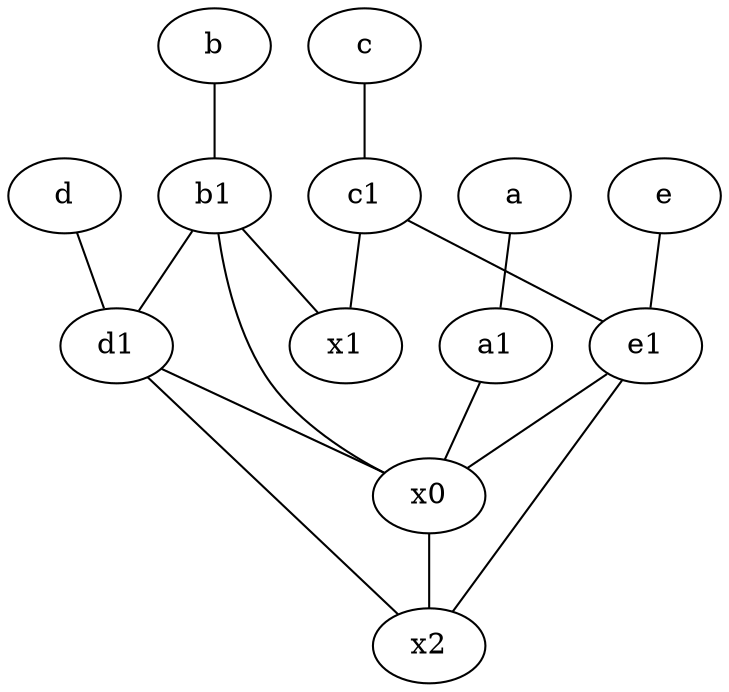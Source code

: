 graph {
	node [labelfontsize=50]
	b [labelfontsize=50 pos="10,4!"]
	d1 [labelfontsize=50 pos="3,5!"]
	d [labelfontsize=50 pos="2,5!"]
	c1 [labelfontsize=50 pos="4.5,3!"]
	c [labelfontsize=50 pos="4.5,2!"]
	a1 [labelfontsize=50 pos="8,3!"]
	e1 [labelfontsize=50 pos="7,7!"]
	e [labelfontsize=50 pos="7,9!"]
	x0 [labelfontsize=50]
	a [labelfontsize=50 pos="8,2!"]
	x1 [labelfontsize=50]
	b1 [labelfontsize=50 pos="9,4!"]
	x2 [labelfontsize=50]
	b1 -- x1
	d -- d1
	a1 -- x0
	x0 -- x2
	b1 -- x0
	d1 -- x2
	b -- b1
	e -- e1
	e1 -- x2
	c1 -- e1
	c -- c1
	e1 -- x0
	d1 -- x0
	b1 -- d1
	a -- a1
	c1 -- x1
}
